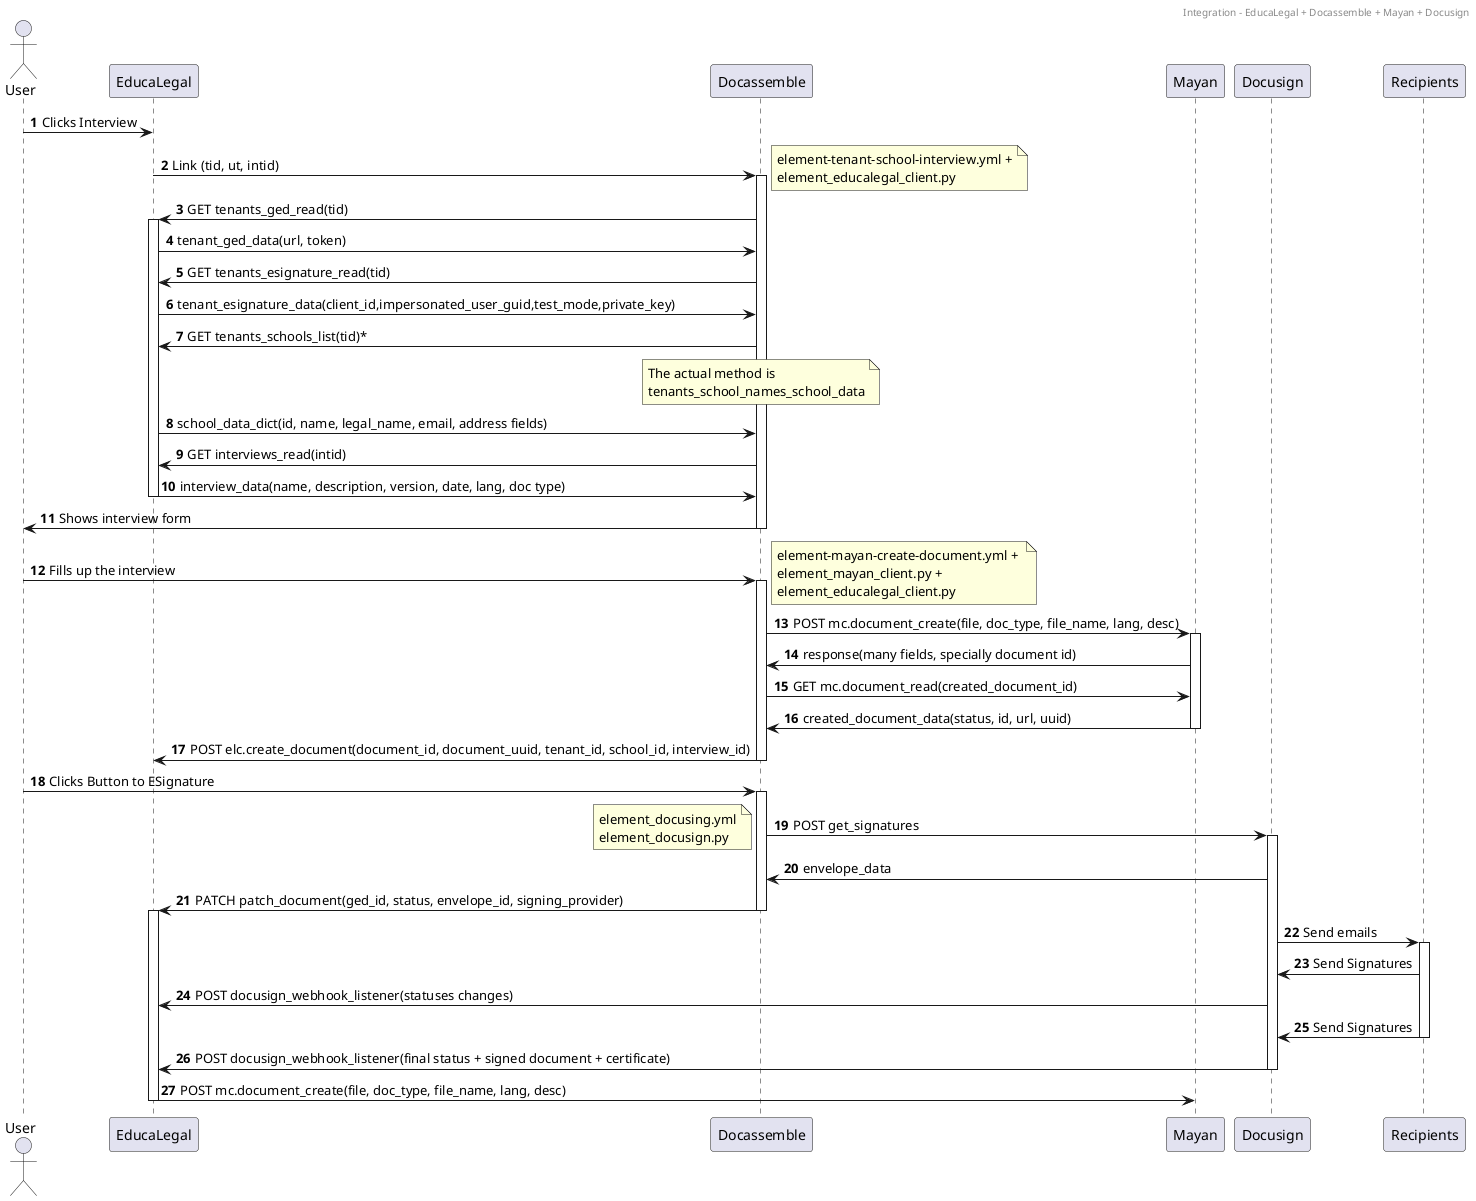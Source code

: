 @startuml
header Integration - EducaLegal + Docassemble + Mayan + Docusign
actor User
autonumber
User -> EducaLegal: Clicks Interview
EducaLegal -> Docassemble: Link (tid, ut, intid)
note right
element-tenant-school-interview.yml +
element_educalegal_client.py
end note
activate Docassemble
Docassemble -> EducaLegal: GET tenants_ged_read(tid)
activate EducaLegal
EducaLegal -> Docassemble: tenant_ged_data(url, token)
Docassemble -> EducaLegal: GET tenants_esignature_read(tid)
EducaLegal -> Docassemble: tenant_esignature_data(client_id,impersonated_user_guid,test_mode,private_key)
Docassemble -> EducaLegal: GET tenants_schools_list(tid)*
note over Docassemble
The actual method is 
tenants_school_names_school_data
end note
EducaLegal -> Docassemble: school_data_dict(id, name, legal_name, email, address fields)
Docassemble -> EducaLegal: GET interviews_read(intid)
EducaLegal -> Docassemble: interview_data(name, description, version, date, lang, doc type)
deactivate EducaLegal
Docassemble -> User: Shows interview form
deactivate Docassemble
User -> Docassemble: Fills up the interview
note right
element-mayan-create-document.yml + 
element_mayan_client.py +
element_educalegal_client.py
end note
activate Docassemble
Docassemble -> Mayan: POST mc.document_create(file, doc_type, file_name, lang, desc)
activate Mayan
Mayan -> Docassemble: response(many fields, specially document id)
Docassemble -> Mayan: GET mc.document_read(created_document_id)
Mayan -> Docassemble: created_document_data(status, id, url, uuid)
deactivate Mayan
Docassemble -> EducaLegal: POST elc.create_document(document_id, document_uuid, tenant_id, school_id, interview_id)
deactivate Docassemble
User -> Docassemble: Clicks Button to ESignature
activate Docassemble
Docassemble -> Docusign: POST get_signatures
note left
element_docusing.yml
element_docusign.py
end note
activate Docusign
Docusign -> Docassemble: envelope_data
Docassemble -> EducaLegal: PATCH patch_document(ged_id, status, envelope_id, signing_provider)
deactivate Docassemble
activate EducaLegal
Docusign -> Recipients: Send emails
activate Recipients
Recipients -> Docusign: Send Signatures
Docusign -> EducaLegal: POST docusign_webhook_listener(statuses changes)
Recipients -> Docusign: Send Signatures
deactivate Recipients
Docusign -> EducaLegal: POST docusign_webhook_listener(final status + signed document + certificate)
deactivate Docusign
EducaLegal -> Mayan: POST mc.document_create(file, doc_type, file_name, lang, desc)
deactivate EducaLegal
@enduml